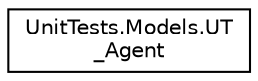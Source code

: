 digraph "Graphical Class Hierarchy"
{
 // LATEX_PDF_SIZE
  edge [fontname="Helvetica",fontsize="10",labelfontname="Helvetica",labelfontsize="10"];
  node [fontname="Helvetica",fontsize="10",shape=record];
  rankdir="LR";
  Node0 [label="UnitTests.Models.UT\l_Agent",height=0.2,width=0.4,color="black", fillcolor="white", style="filled",URL="$class_unit_tests_1_1_models_1_1_u_t___agent.html",tooltip=" "];
}
